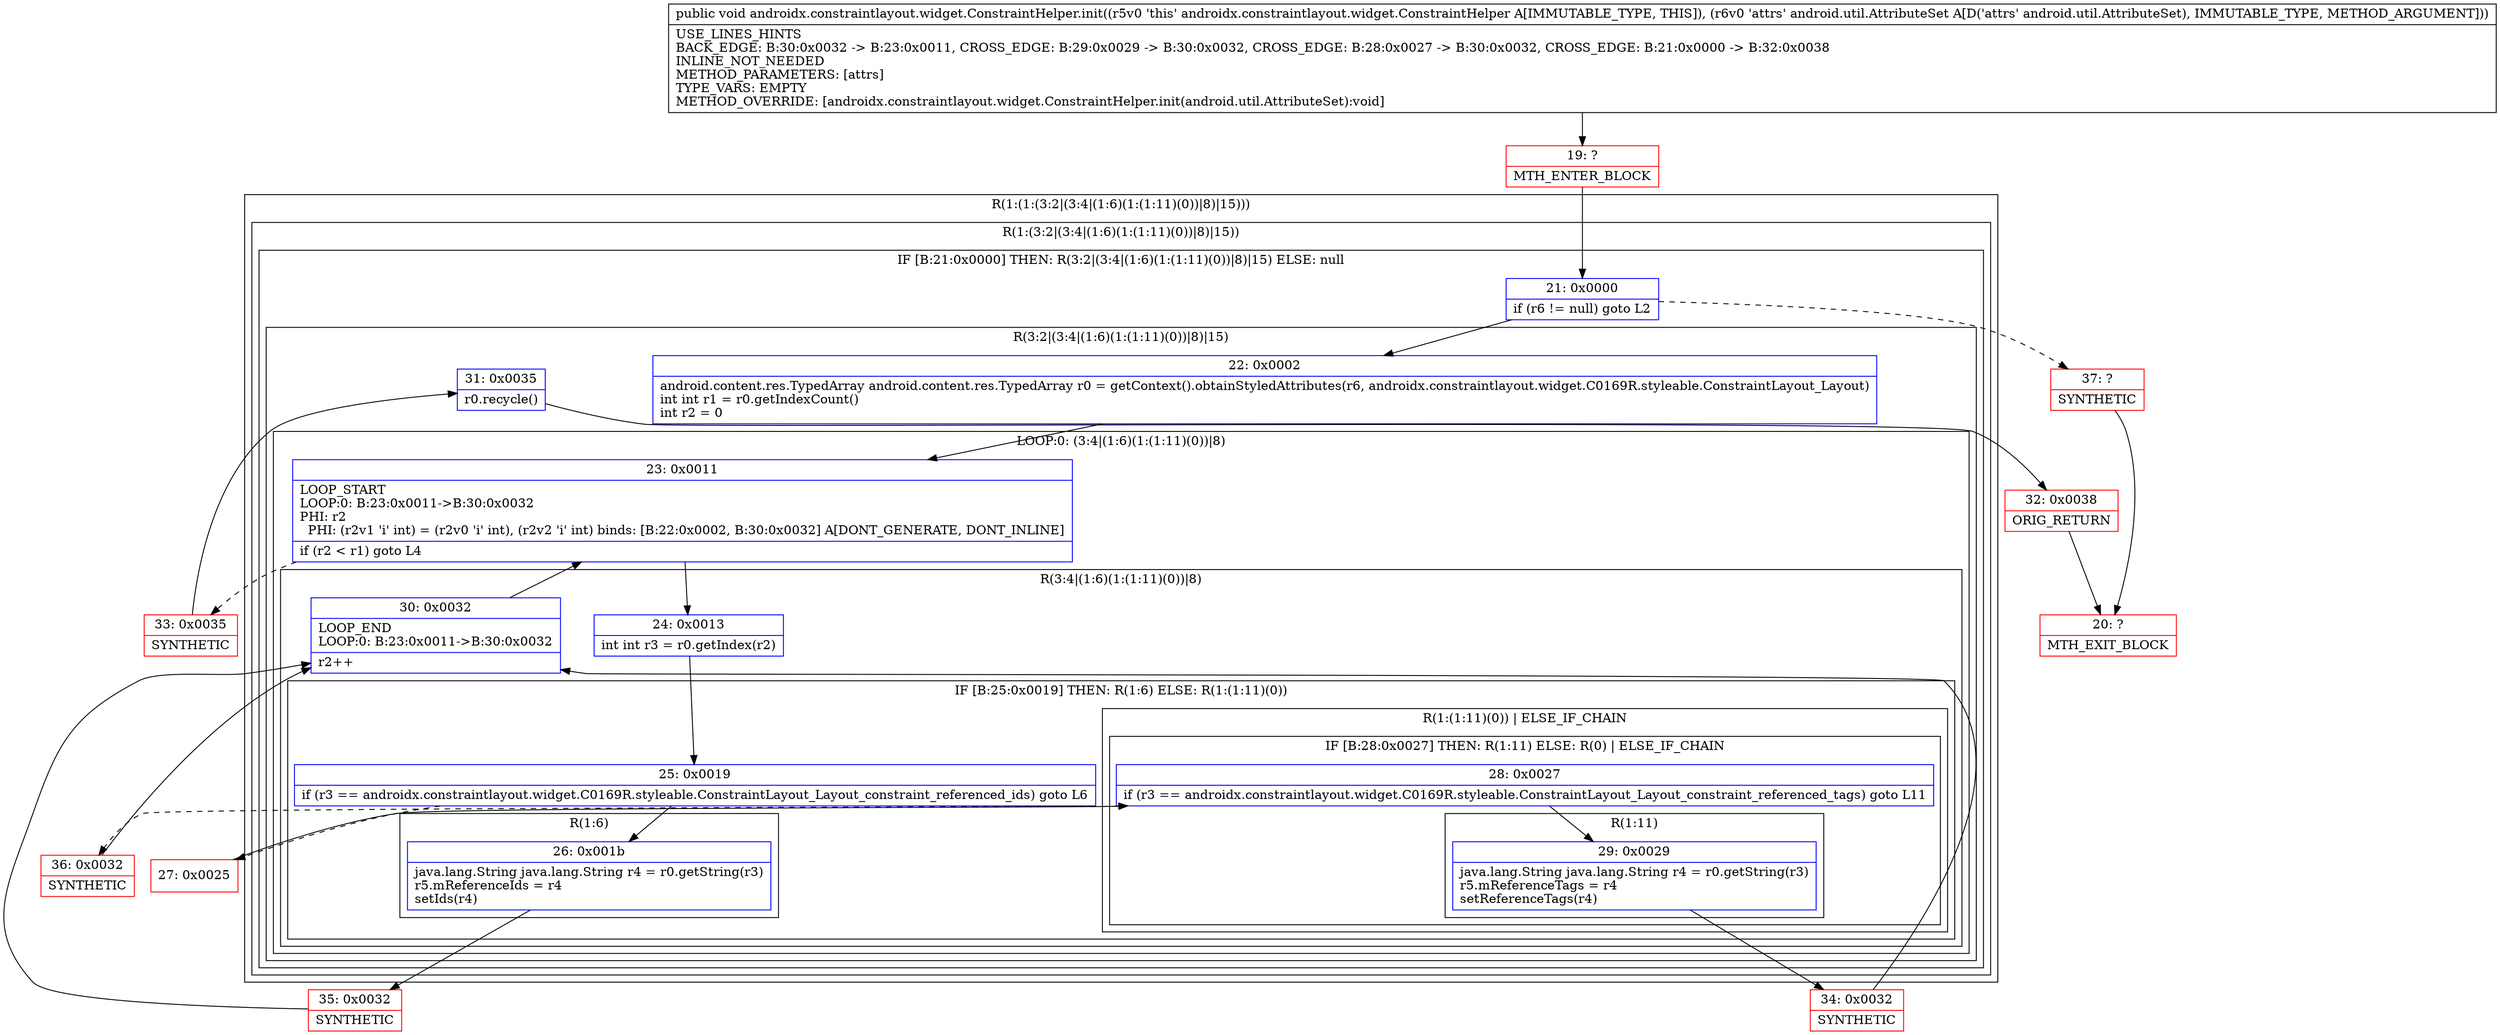 digraph "CFG forandroidx.constraintlayout.widget.ConstraintHelper.init(Landroid\/util\/AttributeSet;)V" {
subgraph cluster_Region_108669825 {
label = "R(1:(1:(3:2|(3:4|(1:6)(1:(1:11)(0))|8)|15)))";
node [shape=record,color=blue];
subgraph cluster_Region_777427128 {
label = "R(1:(3:2|(3:4|(1:6)(1:(1:11)(0))|8)|15))";
node [shape=record,color=blue];
subgraph cluster_IfRegion_1647922636 {
label = "IF [B:21:0x0000] THEN: R(3:2|(3:4|(1:6)(1:(1:11)(0))|8)|15) ELSE: null";
node [shape=record,color=blue];
Node_21 [shape=record,label="{21\:\ 0x0000|if (r6 != null) goto L2\l}"];
subgraph cluster_Region_245346250 {
label = "R(3:2|(3:4|(1:6)(1:(1:11)(0))|8)|15)";
node [shape=record,color=blue];
Node_22 [shape=record,label="{22\:\ 0x0002|android.content.res.TypedArray android.content.res.TypedArray r0 = getContext().obtainStyledAttributes(r6, androidx.constraintlayout.widget.C0169R.styleable.ConstraintLayout_Layout)\lint int r1 = r0.getIndexCount()\lint r2 = 0\l}"];
subgraph cluster_LoopRegion_1448069664 {
label = "LOOP:0: (3:4|(1:6)(1:(1:11)(0))|8)";
node [shape=record,color=blue];
Node_23 [shape=record,label="{23\:\ 0x0011|LOOP_START\lLOOP:0: B:23:0x0011\-\>B:30:0x0032\lPHI: r2 \l  PHI: (r2v1 'i' int) = (r2v0 'i' int), (r2v2 'i' int) binds: [B:22:0x0002, B:30:0x0032] A[DONT_GENERATE, DONT_INLINE]\l|if (r2 \< r1) goto L4\l}"];
subgraph cluster_Region_701830346 {
label = "R(3:4|(1:6)(1:(1:11)(0))|8)";
node [shape=record,color=blue];
Node_24 [shape=record,label="{24\:\ 0x0013|int int r3 = r0.getIndex(r2)\l}"];
subgraph cluster_IfRegion_1463678823 {
label = "IF [B:25:0x0019] THEN: R(1:6) ELSE: R(1:(1:11)(0))";
node [shape=record,color=blue];
Node_25 [shape=record,label="{25\:\ 0x0019|if (r3 == androidx.constraintlayout.widget.C0169R.styleable.ConstraintLayout_Layout_constraint_referenced_ids) goto L6\l}"];
subgraph cluster_Region_1801340498 {
label = "R(1:6)";
node [shape=record,color=blue];
Node_26 [shape=record,label="{26\:\ 0x001b|java.lang.String java.lang.String r4 = r0.getString(r3)\lr5.mReferenceIds = r4\lsetIds(r4)\l}"];
}
subgraph cluster_Region_581545422 {
label = "R(1:(1:11)(0)) | ELSE_IF_CHAIN\l";
node [shape=record,color=blue];
subgraph cluster_IfRegion_1321748228 {
label = "IF [B:28:0x0027] THEN: R(1:11) ELSE: R(0) | ELSE_IF_CHAIN\l";
node [shape=record,color=blue];
Node_28 [shape=record,label="{28\:\ 0x0027|if (r3 == androidx.constraintlayout.widget.C0169R.styleable.ConstraintLayout_Layout_constraint_referenced_tags) goto L11\l}"];
subgraph cluster_Region_635293870 {
label = "R(1:11)";
node [shape=record,color=blue];
Node_29 [shape=record,label="{29\:\ 0x0029|java.lang.String java.lang.String r4 = r0.getString(r3)\lr5.mReferenceTags = r4\lsetReferenceTags(r4)\l}"];
}
subgraph cluster_Region_1977138233 {
label = "R(0)";
node [shape=record,color=blue];
}
}
}
}
Node_30 [shape=record,label="{30\:\ 0x0032|LOOP_END\lLOOP:0: B:23:0x0011\-\>B:30:0x0032\l|r2++\l}"];
}
}
Node_31 [shape=record,label="{31\:\ 0x0035|r0.recycle()\l}"];
}
}
}
}
Node_19 [shape=record,color=red,label="{19\:\ ?|MTH_ENTER_BLOCK\l}"];
Node_35 [shape=record,color=red,label="{35\:\ 0x0032|SYNTHETIC\l}"];
Node_27 [shape=record,color=red,label="{27\:\ 0x0025}"];
Node_34 [shape=record,color=red,label="{34\:\ 0x0032|SYNTHETIC\l}"];
Node_36 [shape=record,color=red,label="{36\:\ 0x0032|SYNTHETIC\l}"];
Node_33 [shape=record,color=red,label="{33\:\ 0x0035|SYNTHETIC\l}"];
Node_32 [shape=record,color=red,label="{32\:\ 0x0038|ORIG_RETURN\l}"];
Node_20 [shape=record,color=red,label="{20\:\ ?|MTH_EXIT_BLOCK\l}"];
Node_37 [shape=record,color=red,label="{37\:\ ?|SYNTHETIC\l}"];
MethodNode[shape=record,label="{public void androidx.constraintlayout.widget.ConstraintHelper.init((r5v0 'this' androidx.constraintlayout.widget.ConstraintHelper A[IMMUTABLE_TYPE, THIS]), (r6v0 'attrs' android.util.AttributeSet A[D('attrs' android.util.AttributeSet), IMMUTABLE_TYPE, METHOD_ARGUMENT]))  | USE_LINES_HINTS\lBACK_EDGE: B:30:0x0032 \-\> B:23:0x0011, CROSS_EDGE: B:29:0x0029 \-\> B:30:0x0032, CROSS_EDGE: B:28:0x0027 \-\> B:30:0x0032, CROSS_EDGE: B:21:0x0000 \-\> B:32:0x0038\lINLINE_NOT_NEEDED\lMETHOD_PARAMETERS: [attrs]\lTYPE_VARS: EMPTY\lMETHOD_OVERRIDE: [androidx.constraintlayout.widget.ConstraintHelper.init(android.util.AttributeSet):void]\l}"];
MethodNode -> Node_19;Node_21 -> Node_22;
Node_21 -> Node_37[style=dashed];
Node_22 -> Node_23;
Node_23 -> Node_24;
Node_23 -> Node_33[style=dashed];
Node_24 -> Node_25;
Node_25 -> Node_26;
Node_25 -> Node_27[style=dashed];
Node_26 -> Node_35;
Node_28 -> Node_29;
Node_28 -> Node_36[style=dashed];
Node_29 -> Node_34;
Node_30 -> Node_23;
Node_31 -> Node_32;
Node_19 -> Node_21;
Node_35 -> Node_30;
Node_27 -> Node_28;
Node_34 -> Node_30;
Node_36 -> Node_30;
Node_33 -> Node_31;
Node_32 -> Node_20;
Node_37 -> Node_20;
}

